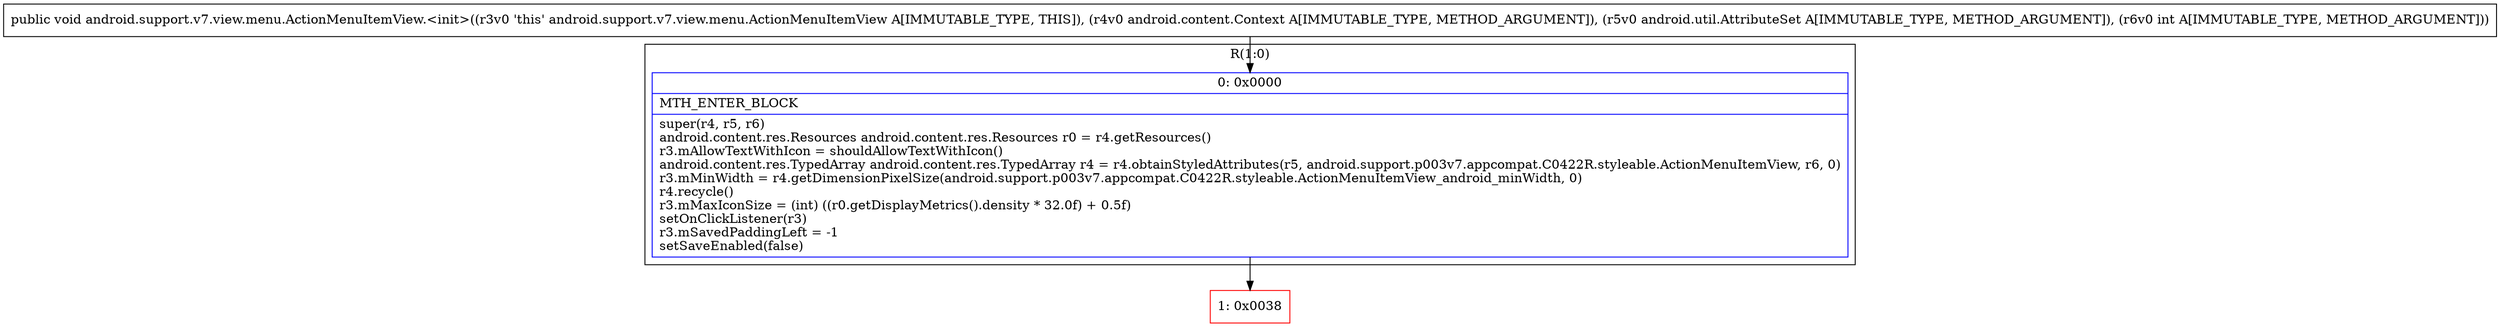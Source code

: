 digraph "CFG forandroid.support.v7.view.menu.ActionMenuItemView.\<init\>(Landroid\/content\/Context;Landroid\/util\/AttributeSet;I)V" {
subgraph cluster_Region_1013424044 {
label = "R(1:0)";
node [shape=record,color=blue];
Node_0 [shape=record,label="{0\:\ 0x0000|MTH_ENTER_BLOCK\l|super(r4, r5, r6)\landroid.content.res.Resources android.content.res.Resources r0 = r4.getResources()\lr3.mAllowTextWithIcon = shouldAllowTextWithIcon()\landroid.content.res.TypedArray android.content.res.TypedArray r4 = r4.obtainStyledAttributes(r5, android.support.p003v7.appcompat.C0422R.styleable.ActionMenuItemView, r6, 0)\lr3.mMinWidth = r4.getDimensionPixelSize(android.support.p003v7.appcompat.C0422R.styleable.ActionMenuItemView_android_minWidth, 0)\lr4.recycle()\lr3.mMaxIconSize = (int) ((r0.getDisplayMetrics().density * 32.0f) + 0.5f)\lsetOnClickListener(r3)\lr3.mSavedPaddingLeft = \-1\lsetSaveEnabled(false)\l}"];
}
Node_1 [shape=record,color=red,label="{1\:\ 0x0038}"];
MethodNode[shape=record,label="{public void android.support.v7.view.menu.ActionMenuItemView.\<init\>((r3v0 'this' android.support.v7.view.menu.ActionMenuItemView A[IMMUTABLE_TYPE, THIS]), (r4v0 android.content.Context A[IMMUTABLE_TYPE, METHOD_ARGUMENT]), (r5v0 android.util.AttributeSet A[IMMUTABLE_TYPE, METHOD_ARGUMENT]), (r6v0 int A[IMMUTABLE_TYPE, METHOD_ARGUMENT])) }"];
MethodNode -> Node_0;
Node_0 -> Node_1;
}

